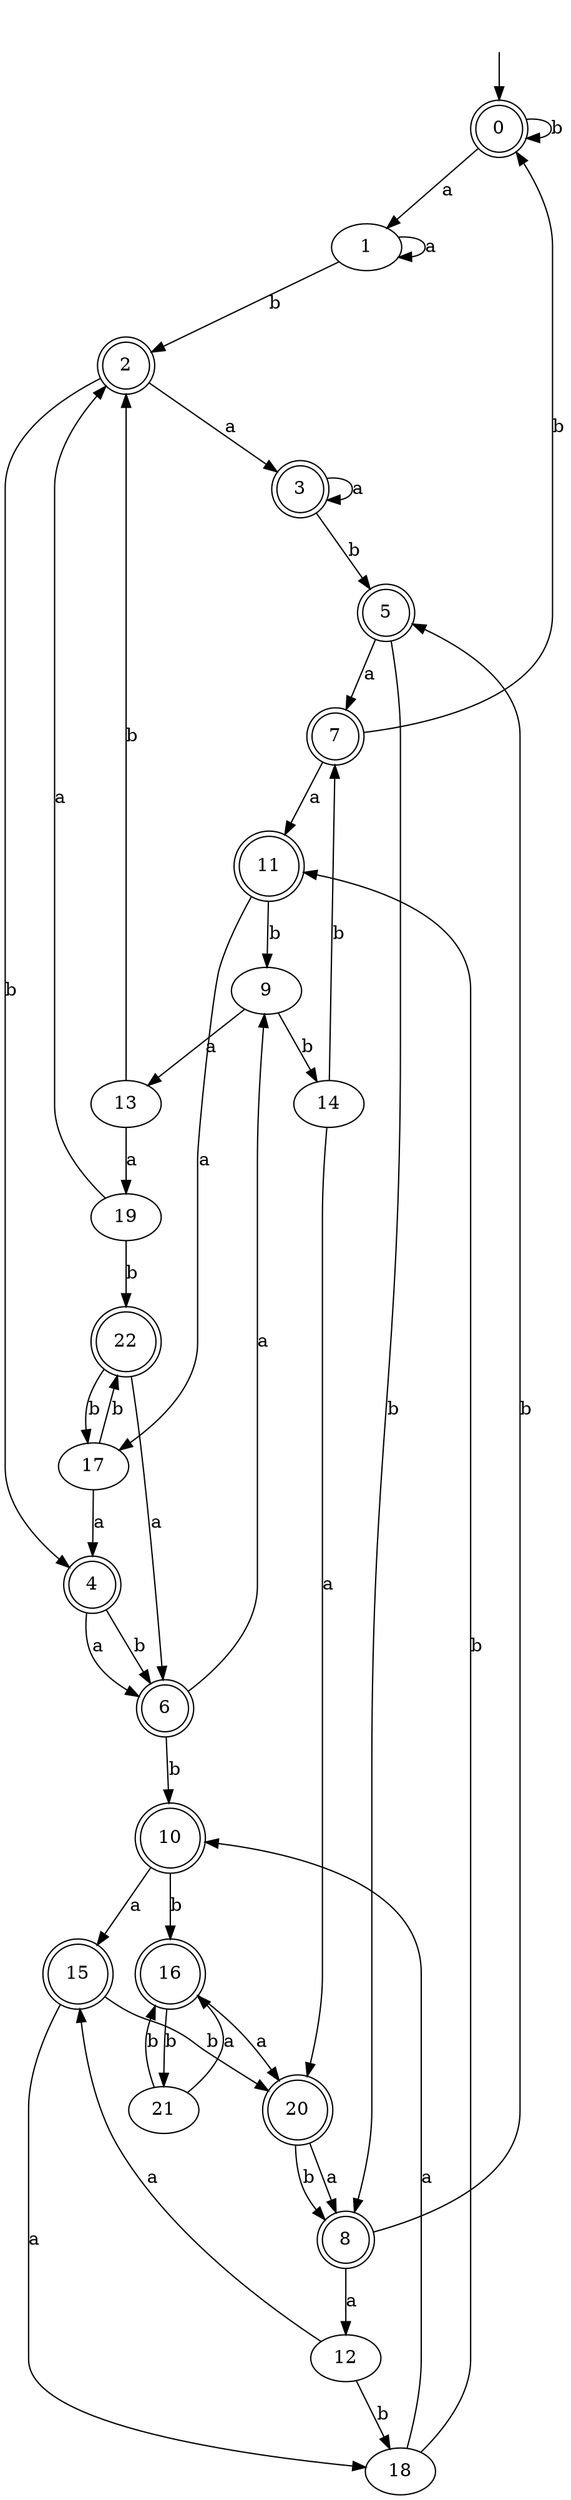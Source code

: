 digraph RandomDFA {
  __start0 [label="", shape=none];
  __start0 -> 0 [label=""];
  0 [shape=circle] [shape=doublecircle]
  0 -> 1 [label="a"]
  0 -> 0 [label="b"]
  1
  1 -> 1 [label="a"]
  1 -> 2 [label="b"]
  2 [shape=doublecircle]
  2 -> 3 [label="a"]
  2 -> 4 [label="b"]
  3 [shape=doublecircle]
  3 -> 3 [label="a"]
  3 -> 5 [label="b"]
  4 [shape=doublecircle]
  4 -> 6 [label="a"]
  4 -> 6 [label="b"]
  5 [shape=doublecircle]
  5 -> 7 [label="a"]
  5 -> 8 [label="b"]
  6 [shape=doublecircle]
  6 -> 9 [label="a"]
  6 -> 10 [label="b"]
  7 [shape=doublecircle]
  7 -> 11 [label="a"]
  7 -> 0 [label="b"]
  8 [shape=doublecircle]
  8 -> 12 [label="a"]
  8 -> 5 [label="b"]
  9
  9 -> 13 [label="a"]
  9 -> 14 [label="b"]
  10 [shape=doublecircle]
  10 -> 15 [label="a"]
  10 -> 16 [label="b"]
  11 [shape=doublecircle]
  11 -> 17 [label="a"]
  11 -> 9 [label="b"]
  12
  12 -> 15 [label="a"]
  12 -> 18 [label="b"]
  13
  13 -> 19 [label="a"]
  13 -> 2 [label="b"]
  14
  14 -> 20 [label="a"]
  14 -> 7 [label="b"]
  15 [shape=doublecircle]
  15 -> 18 [label="a"]
  15 -> 20 [label="b"]
  16 [shape=doublecircle]
  16 -> 20 [label="a"]
  16 -> 21 [label="b"]
  17
  17 -> 4 [label="a"]
  17 -> 22 [label="b"]
  18
  18 -> 10 [label="a"]
  18 -> 11 [label="b"]
  19
  19 -> 2 [label="a"]
  19 -> 22 [label="b"]
  20 [shape=doublecircle]
  20 -> 8 [label="a"]
  20 -> 8 [label="b"]
  21
  21 -> 16 [label="a"]
  21 -> 16 [label="b"]
  22 [shape=doublecircle]
  22 -> 6 [label="a"]
  22 -> 17 [label="b"]
}
